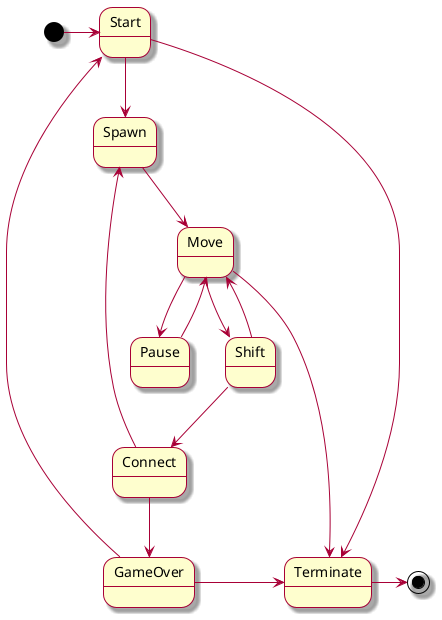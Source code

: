 @startuml
skin rose

[*] -> Start
Start --> Terminate
Start --> Spawn
Spawn --> Move
Move --> Shift
Move --> Pause
Pause -> Move
Move --> Terminate
Shift --> Move
Shift --> Connect
Connect --> Spawn
Connect --> GameOver
GameOver -> Terminate
GameOver --> Start
Terminate -> [*]
@enduml